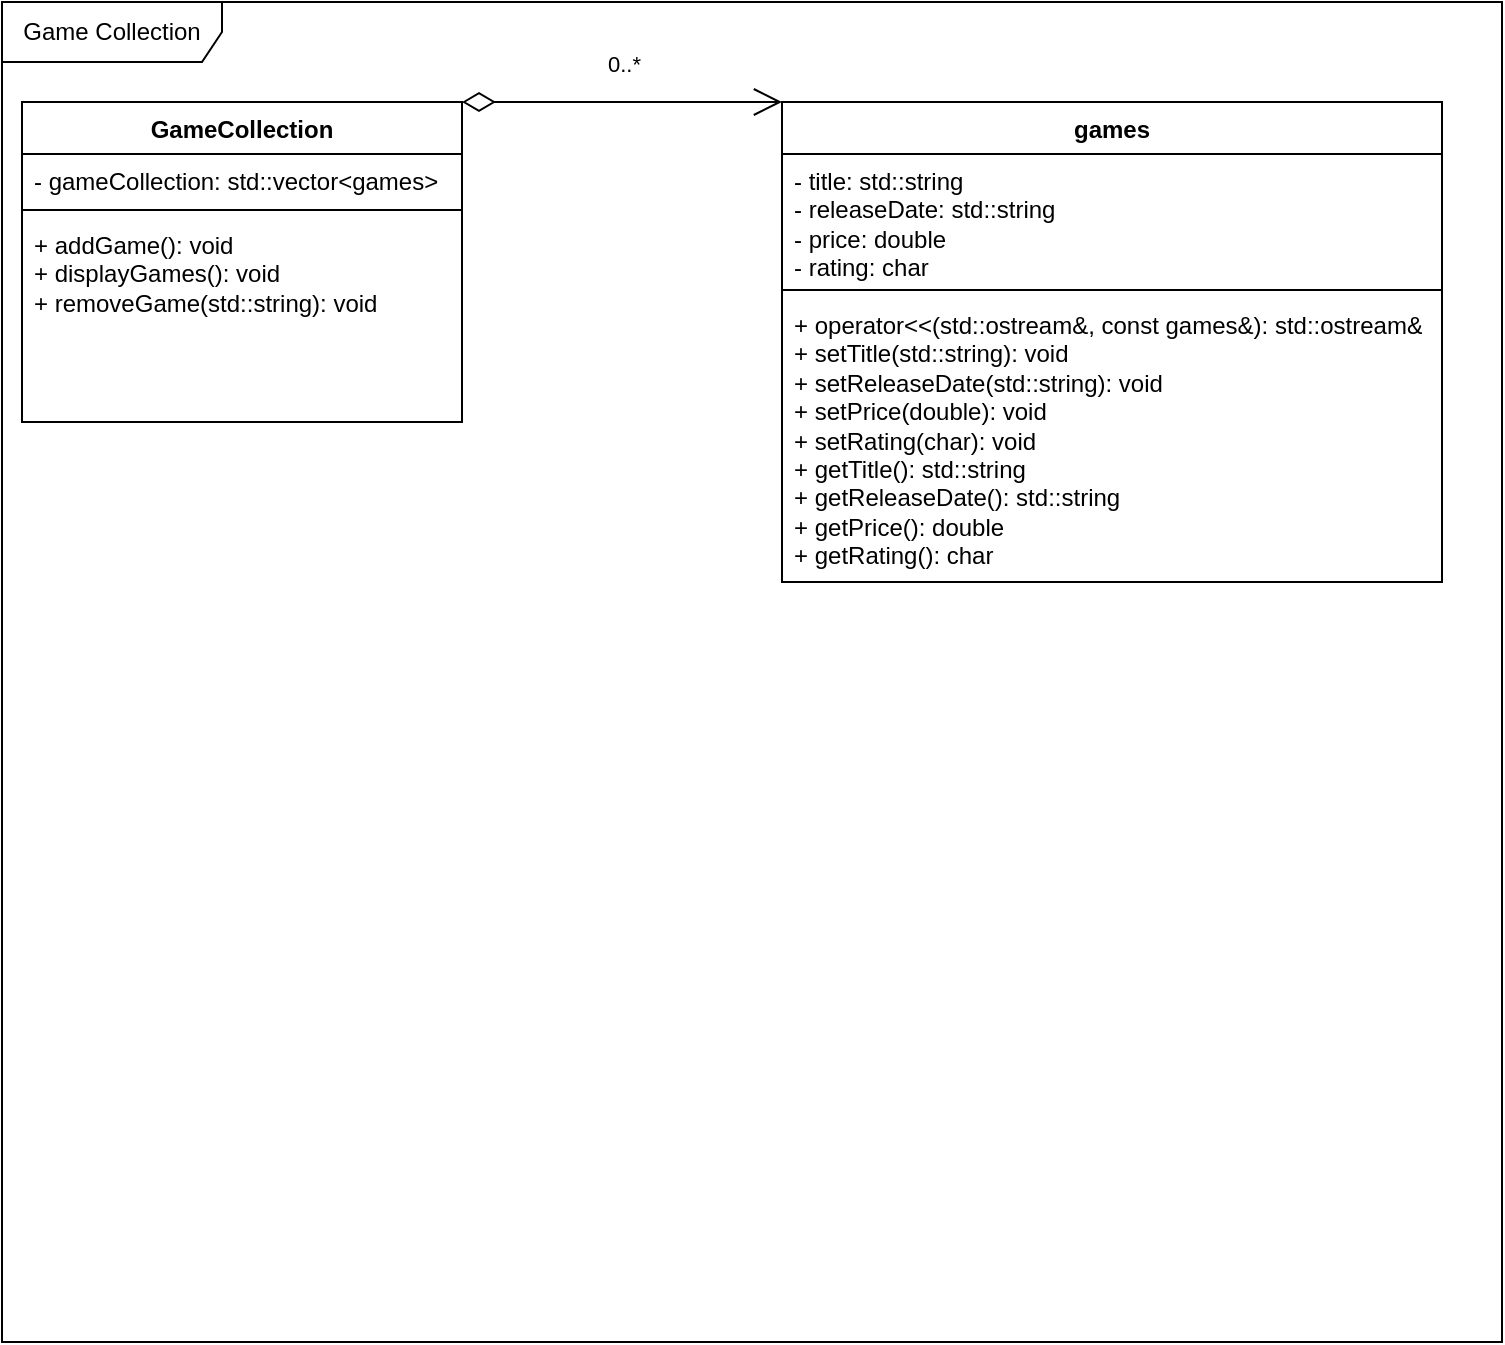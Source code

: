 <mxfile version="25.0.3">
  <diagram name="Page-1" id="c4acf3e9-155e-7222-9cf6-157b1a14988f">
    <mxGraphModel dx="1105" dy="558" grid="1" gridSize="10" guides="1" tooltips="1" connect="1" arrows="1" fold="1" page="1" pageScale="1" pageWidth="850" pageHeight="1100" background="none" math="0" shadow="0">
      <root>
        <mxCell id="0" />
        <mxCell id="1" parent="0" />
        <mxCell id="smKg85moRq429MoKaY7p-3" value="Game Collection" style="shape=umlFrame;whiteSpace=wrap;html=1;pointerEvents=0;width=110;height=30;" vertex="1" parent="1">
          <mxGeometry x="90" y="70" width="750" height="670" as="geometry" />
        </mxCell>
        <mxCell id="smKg85moRq429MoKaY7p-4" value="games" style="swimlane;fontStyle=1;align=center;verticalAlign=top;childLayout=stackLayout;horizontal=1;startSize=26;horizontalStack=0;resizeParent=1;resizeParentMax=0;resizeLast=0;collapsible=1;marginBottom=0;whiteSpace=wrap;html=1;" vertex="1" parent="1">
          <mxGeometry x="480" y="120" width="330" height="240" as="geometry">
            <mxRectangle x="345" y="90" width="80" height="30" as="alternateBounds" />
          </mxGeometry>
        </mxCell>
        <mxCell id="smKg85moRq429MoKaY7p-5" value="- title: std::string&lt;div&gt;- releaseDate: std::string&lt;/div&gt;&lt;div&gt;- price: double&lt;/div&gt;&lt;div&gt;- rating: char&lt;/div&gt;" style="text;strokeColor=none;fillColor=none;align=left;verticalAlign=top;spacingLeft=4;spacingRight=4;overflow=hidden;rotatable=0;points=[[0,0.5],[1,0.5]];portConstraint=eastwest;whiteSpace=wrap;html=1;" vertex="1" parent="smKg85moRq429MoKaY7p-4">
          <mxGeometry y="26" width="330" height="64" as="geometry" />
        </mxCell>
        <mxCell id="smKg85moRq429MoKaY7p-6" value="" style="line;strokeWidth=1;fillColor=none;align=left;verticalAlign=middle;spacingTop=-1;spacingLeft=3;spacingRight=3;rotatable=0;labelPosition=right;points=[];portConstraint=eastwest;strokeColor=inherit;" vertex="1" parent="smKg85moRq429MoKaY7p-4">
          <mxGeometry y="90" width="330" height="8" as="geometry" />
        </mxCell>
        <mxCell id="smKg85moRq429MoKaY7p-7" value="&lt;div&gt;+ operator&amp;lt;&amp;lt;(std::ostream&amp;amp;, const games&amp;amp;): std::ostream&amp;amp;&lt;/div&gt;&lt;div&gt;+ setTitle(std::string): void&lt;/div&gt;&lt;div&gt;+ setReleaseDate(std::string): void&lt;/div&gt;&lt;div&gt;+ setPrice(double): void&lt;/div&gt;&lt;div&gt;+ setRating(char): void&lt;/div&gt;&lt;div&gt;+ getTitle(): std::string&amp;nbsp;&lt;/div&gt;&lt;div&gt;+ getReleaseDate(): std::string&lt;/div&gt;&lt;div&gt;+ getPrice(): double&lt;/div&gt;&lt;div&gt;+ getRating(): char&lt;/div&gt;" style="text;strokeColor=none;fillColor=none;align=left;verticalAlign=top;spacingLeft=4;spacingRight=4;overflow=hidden;rotatable=0;points=[[0,0.5],[1,0.5]];portConstraint=eastwest;whiteSpace=wrap;html=1;" vertex="1" parent="smKg85moRq429MoKaY7p-4">
          <mxGeometry y="98" width="330" height="142" as="geometry" />
        </mxCell>
        <mxCell id="smKg85moRq429MoKaY7p-8" value="GameCollection" style="swimlane;fontStyle=1;align=center;verticalAlign=top;childLayout=stackLayout;horizontal=1;startSize=26;horizontalStack=0;resizeParent=1;resizeParentMax=0;resizeLast=0;collapsible=1;marginBottom=0;whiteSpace=wrap;html=1;" vertex="1" parent="1">
          <mxGeometry x="100" y="120" width="220" height="160" as="geometry" />
        </mxCell>
        <mxCell id="smKg85moRq429MoKaY7p-9" value="- gameCollection: std::vector&amp;lt;games&amp;gt;" style="text;strokeColor=none;fillColor=none;align=left;verticalAlign=top;spacingLeft=4;spacingRight=4;overflow=hidden;rotatable=0;points=[[0,0.5],[1,0.5]];portConstraint=eastwest;whiteSpace=wrap;html=1;" vertex="1" parent="smKg85moRq429MoKaY7p-8">
          <mxGeometry y="26" width="220" height="24" as="geometry" />
        </mxCell>
        <mxCell id="smKg85moRq429MoKaY7p-10" value="" style="line;strokeWidth=1;fillColor=none;align=left;verticalAlign=middle;spacingTop=-1;spacingLeft=3;spacingRight=3;rotatable=0;labelPosition=right;points=[];portConstraint=eastwest;strokeColor=inherit;" vertex="1" parent="smKg85moRq429MoKaY7p-8">
          <mxGeometry y="50" width="220" height="8" as="geometry" />
        </mxCell>
        <mxCell id="smKg85moRq429MoKaY7p-11" value="+ addGame(): void&amp;nbsp;&lt;div&gt;+ displayGames(): void&lt;/div&gt;&lt;div&gt;+ removeGame(std::string): void&lt;/div&gt;" style="text;strokeColor=none;fillColor=none;align=left;verticalAlign=top;spacingLeft=4;spacingRight=4;overflow=hidden;rotatable=0;points=[[0,0.5],[1,0.5]];portConstraint=eastwest;whiteSpace=wrap;html=1;" vertex="1" parent="smKg85moRq429MoKaY7p-8">
          <mxGeometry y="58" width="220" height="102" as="geometry" />
        </mxCell>
        <mxCell id="smKg85moRq429MoKaY7p-16" value="0..*" style="endArrow=open;html=1;endSize=12;startArrow=diamondThin;startSize=14;startFill=0;edgeStyle=orthogonalEdgeStyle;align=left;verticalAlign=bottom;rounded=0;" edge="1" parent="1">
          <mxGeometry x="-0.111" y="10" relative="1" as="geometry">
            <mxPoint x="320" y="120" as="sourcePoint" />
            <mxPoint x="480" y="120" as="targetPoint" />
            <mxPoint as="offset" />
          </mxGeometry>
        </mxCell>
      </root>
    </mxGraphModel>
  </diagram>
</mxfile>
